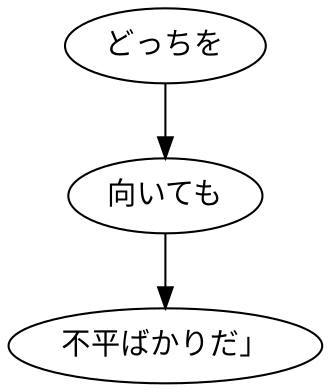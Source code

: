 digraph graph5474 {
	node0 [label="どっちを"];
	node1 [label="向いても"];
	node2 [label="不平ばかりだ」"];
	node0 -> node1;
	node1 -> node2;
}
